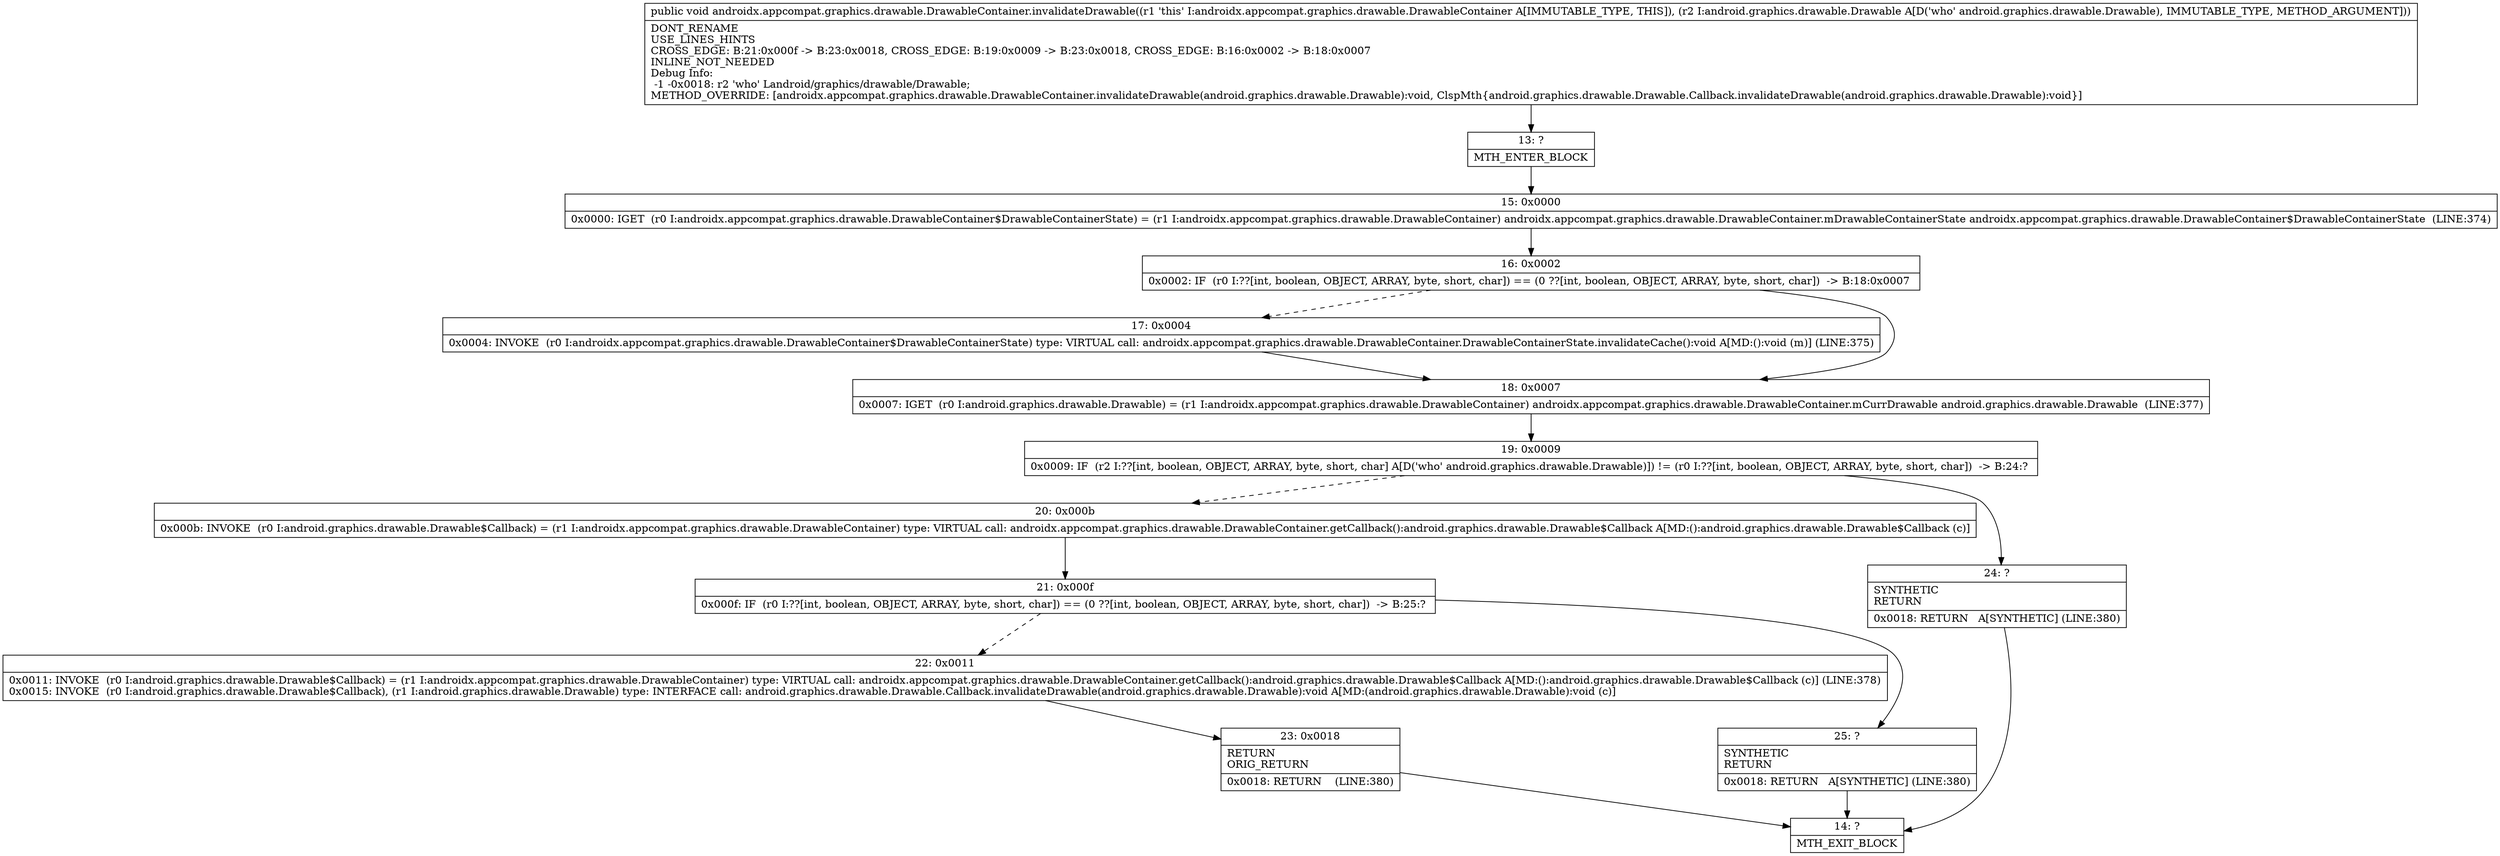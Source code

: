 digraph "CFG forandroidx.appcompat.graphics.drawable.DrawableContainer.invalidateDrawable(Landroid\/graphics\/drawable\/Drawable;)V" {
Node_13 [shape=record,label="{13\:\ ?|MTH_ENTER_BLOCK\l}"];
Node_15 [shape=record,label="{15\:\ 0x0000|0x0000: IGET  (r0 I:androidx.appcompat.graphics.drawable.DrawableContainer$DrawableContainerState) = (r1 I:androidx.appcompat.graphics.drawable.DrawableContainer) androidx.appcompat.graphics.drawable.DrawableContainer.mDrawableContainerState androidx.appcompat.graphics.drawable.DrawableContainer$DrawableContainerState  (LINE:374)\l}"];
Node_16 [shape=record,label="{16\:\ 0x0002|0x0002: IF  (r0 I:??[int, boolean, OBJECT, ARRAY, byte, short, char]) == (0 ??[int, boolean, OBJECT, ARRAY, byte, short, char])  \-\> B:18:0x0007 \l}"];
Node_17 [shape=record,label="{17\:\ 0x0004|0x0004: INVOKE  (r0 I:androidx.appcompat.graphics.drawable.DrawableContainer$DrawableContainerState) type: VIRTUAL call: androidx.appcompat.graphics.drawable.DrawableContainer.DrawableContainerState.invalidateCache():void A[MD:():void (m)] (LINE:375)\l}"];
Node_18 [shape=record,label="{18\:\ 0x0007|0x0007: IGET  (r0 I:android.graphics.drawable.Drawable) = (r1 I:androidx.appcompat.graphics.drawable.DrawableContainer) androidx.appcompat.graphics.drawable.DrawableContainer.mCurrDrawable android.graphics.drawable.Drawable  (LINE:377)\l}"];
Node_19 [shape=record,label="{19\:\ 0x0009|0x0009: IF  (r2 I:??[int, boolean, OBJECT, ARRAY, byte, short, char] A[D('who' android.graphics.drawable.Drawable)]) != (r0 I:??[int, boolean, OBJECT, ARRAY, byte, short, char])  \-\> B:24:? \l}"];
Node_20 [shape=record,label="{20\:\ 0x000b|0x000b: INVOKE  (r0 I:android.graphics.drawable.Drawable$Callback) = (r1 I:androidx.appcompat.graphics.drawable.DrawableContainer) type: VIRTUAL call: androidx.appcompat.graphics.drawable.DrawableContainer.getCallback():android.graphics.drawable.Drawable$Callback A[MD:():android.graphics.drawable.Drawable$Callback (c)]\l}"];
Node_21 [shape=record,label="{21\:\ 0x000f|0x000f: IF  (r0 I:??[int, boolean, OBJECT, ARRAY, byte, short, char]) == (0 ??[int, boolean, OBJECT, ARRAY, byte, short, char])  \-\> B:25:? \l}"];
Node_22 [shape=record,label="{22\:\ 0x0011|0x0011: INVOKE  (r0 I:android.graphics.drawable.Drawable$Callback) = (r1 I:androidx.appcompat.graphics.drawable.DrawableContainer) type: VIRTUAL call: androidx.appcompat.graphics.drawable.DrawableContainer.getCallback():android.graphics.drawable.Drawable$Callback A[MD:():android.graphics.drawable.Drawable$Callback (c)] (LINE:378)\l0x0015: INVOKE  (r0 I:android.graphics.drawable.Drawable$Callback), (r1 I:android.graphics.drawable.Drawable) type: INTERFACE call: android.graphics.drawable.Drawable.Callback.invalidateDrawable(android.graphics.drawable.Drawable):void A[MD:(android.graphics.drawable.Drawable):void (c)]\l}"];
Node_23 [shape=record,label="{23\:\ 0x0018|RETURN\lORIG_RETURN\l|0x0018: RETURN    (LINE:380)\l}"];
Node_14 [shape=record,label="{14\:\ ?|MTH_EXIT_BLOCK\l}"];
Node_25 [shape=record,label="{25\:\ ?|SYNTHETIC\lRETURN\l|0x0018: RETURN   A[SYNTHETIC] (LINE:380)\l}"];
Node_24 [shape=record,label="{24\:\ ?|SYNTHETIC\lRETURN\l|0x0018: RETURN   A[SYNTHETIC] (LINE:380)\l}"];
MethodNode[shape=record,label="{public void androidx.appcompat.graphics.drawable.DrawableContainer.invalidateDrawable((r1 'this' I:androidx.appcompat.graphics.drawable.DrawableContainer A[IMMUTABLE_TYPE, THIS]), (r2 I:android.graphics.drawable.Drawable A[D('who' android.graphics.drawable.Drawable), IMMUTABLE_TYPE, METHOD_ARGUMENT]))  | DONT_RENAME\lUSE_LINES_HINTS\lCROSS_EDGE: B:21:0x000f \-\> B:23:0x0018, CROSS_EDGE: B:19:0x0009 \-\> B:23:0x0018, CROSS_EDGE: B:16:0x0002 \-\> B:18:0x0007\lINLINE_NOT_NEEDED\lDebug Info:\l  \-1 \-0x0018: r2 'who' Landroid\/graphics\/drawable\/Drawable;\lMETHOD_OVERRIDE: [androidx.appcompat.graphics.drawable.DrawableContainer.invalidateDrawable(android.graphics.drawable.Drawable):void, ClspMth\{android.graphics.drawable.Drawable.Callback.invalidateDrawable(android.graphics.drawable.Drawable):void\}]\l}"];
MethodNode -> Node_13;Node_13 -> Node_15;
Node_15 -> Node_16;
Node_16 -> Node_17[style=dashed];
Node_16 -> Node_18;
Node_17 -> Node_18;
Node_18 -> Node_19;
Node_19 -> Node_20[style=dashed];
Node_19 -> Node_24;
Node_20 -> Node_21;
Node_21 -> Node_22[style=dashed];
Node_21 -> Node_25;
Node_22 -> Node_23;
Node_23 -> Node_14;
Node_25 -> Node_14;
Node_24 -> Node_14;
}


